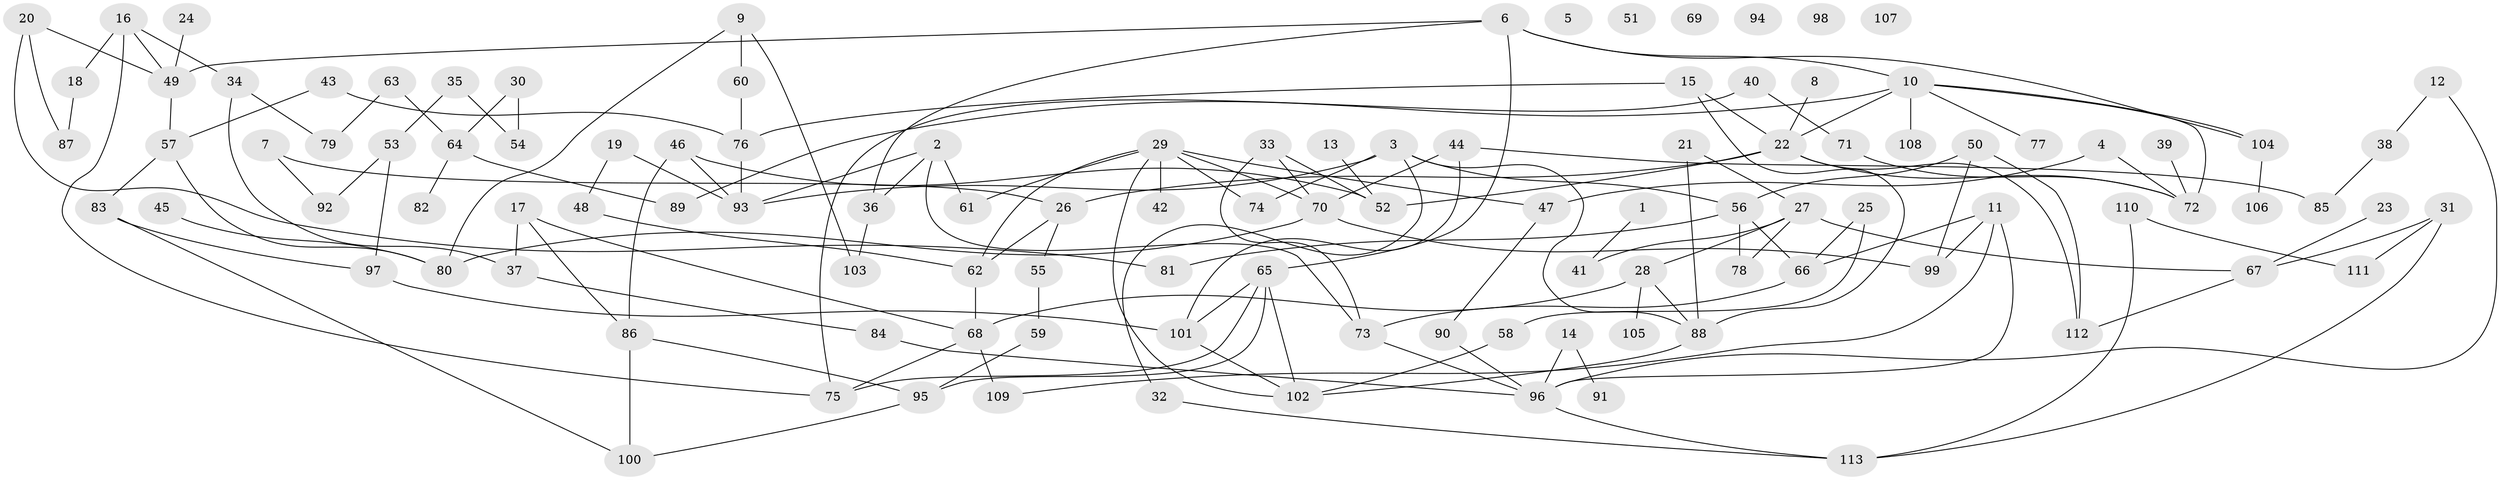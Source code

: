 // coarse degree distribution, {1: 0.125, 4: 0.21428571428571427, 10: 0.03571428571428571, 3: 0.14285714285714285, 0: 0.10714285714285714, 9: 0.03571428571428571, 6: 0.07142857142857142, 5: 0.05357142857142857, 2: 0.17857142857142858, 7: 0.03571428571428571}
// Generated by graph-tools (version 1.1) at 2025/16/03/04/25 18:16:29]
// undirected, 113 vertices, 157 edges
graph export_dot {
graph [start="1"]
  node [color=gray90,style=filled];
  1;
  2;
  3;
  4;
  5;
  6;
  7;
  8;
  9;
  10;
  11;
  12;
  13;
  14;
  15;
  16;
  17;
  18;
  19;
  20;
  21;
  22;
  23;
  24;
  25;
  26;
  27;
  28;
  29;
  30;
  31;
  32;
  33;
  34;
  35;
  36;
  37;
  38;
  39;
  40;
  41;
  42;
  43;
  44;
  45;
  46;
  47;
  48;
  49;
  50;
  51;
  52;
  53;
  54;
  55;
  56;
  57;
  58;
  59;
  60;
  61;
  62;
  63;
  64;
  65;
  66;
  67;
  68;
  69;
  70;
  71;
  72;
  73;
  74;
  75;
  76;
  77;
  78;
  79;
  80;
  81;
  82;
  83;
  84;
  85;
  86;
  87;
  88;
  89;
  90;
  91;
  92;
  93;
  94;
  95;
  96;
  97;
  98;
  99;
  100;
  101;
  102;
  103;
  104;
  105;
  106;
  107;
  108;
  109;
  110;
  111;
  112;
  113;
  1 -- 41;
  2 -- 36;
  2 -- 61;
  2 -- 73;
  2 -- 93;
  3 -- 32;
  3 -- 56;
  3 -- 74;
  3 -- 88;
  3 -- 93;
  4 -- 47;
  4 -- 72;
  6 -- 10;
  6 -- 36;
  6 -- 49;
  6 -- 65;
  6 -- 104;
  7 -- 26;
  7 -- 92;
  8 -- 22;
  9 -- 60;
  9 -- 80;
  9 -- 103;
  10 -- 22;
  10 -- 72;
  10 -- 77;
  10 -- 89;
  10 -- 104;
  10 -- 108;
  11 -- 66;
  11 -- 96;
  11 -- 99;
  11 -- 109;
  12 -- 38;
  12 -- 96;
  13 -- 52;
  14 -- 91;
  14 -- 96;
  15 -- 22;
  15 -- 76;
  15 -- 88;
  16 -- 18;
  16 -- 34;
  16 -- 49;
  16 -- 75;
  17 -- 37;
  17 -- 68;
  17 -- 86;
  18 -- 87;
  19 -- 48;
  19 -- 93;
  20 -- 49;
  20 -- 81;
  20 -- 87;
  21 -- 27;
  21 -- 88;
  22 -- 26;
  22 -- 52;
  22 -- 72;
  22 -- 112;
  23 -- 67;
  24 -- 49;
  25 -- 58;
  25 -- 66;
  26 -- 55;
  26 -- 62;
  27 -- 28;
  27 -- 41;
  27 -- 67;
  27 -- 78;
  28 -- 68;
  28 -- 88;
  28 -- 105;
  29 -- 42;
  29 -- 47;
  29 -- 61;
  29 -- 62;
  29 -- 70;
  29 -- 74;
  29 -- 102;
  30 -- 54;
  30 -- 64;
  31 -- 67;
  31 -- 111;
  31 -- 113;
  32 -- 113;
  33 -- 52;
  33 -- 70;
  33 -- 73;
  34 -- 37;
  34 -- 79;
  35 -- 53;
  35 -- 54;
  36 -- 103;
  37 -- 84;
  38 -- 85;
  39 -- 72;
  40 -- 71;
  40 -- 75;
  43 -- 57;
  43 -- 76;
  44 -- 70;
  44 -- 85;
  44 -- 101;
  45 -- 80;
  46 -- 52;
  46 -- 86;
  46 -- 93;
  47 -- 90;
  48 -- 62;
  49 -- 57;
  50 -- 56;
  50 -- 99;
  50 -- 112;
  53 -- 92;
  53 -- 97;
  55 -- 59;
  56 -- 66;
  56 -- 78;
  56 -- 81;
  57 -- 80;
  57 -- 83;
  58 -- 102;
  59 -- 95;
  60 -- 76;
  62 -- 68;
  63 -- 64;
  63 -- 79;
  64 -- 82;
  64 -- 89;
  65 -- 75;
  65 -- 95;
  65 -- 101;
  65 -- 102;
  66 -- 73;
  67 -- 112;
  68 -- 75;
  68 -- 109;
  70 -- 80;
  70 -- 99;
  71 -- 72;
  73 -- 96;
  76 -- 93;
  83 -- 97;
  83 -- 100;
  84 -- 96;
  86 -- 95;
  86 -- 100;
  88 -- 102;
  90 -- 96;
  95 -- 100;
  96 -- 113;
  97 -- 101;
  101 -- 102;
  104 -- 106;
  110 -- 111;
  110 -- 113;
}
